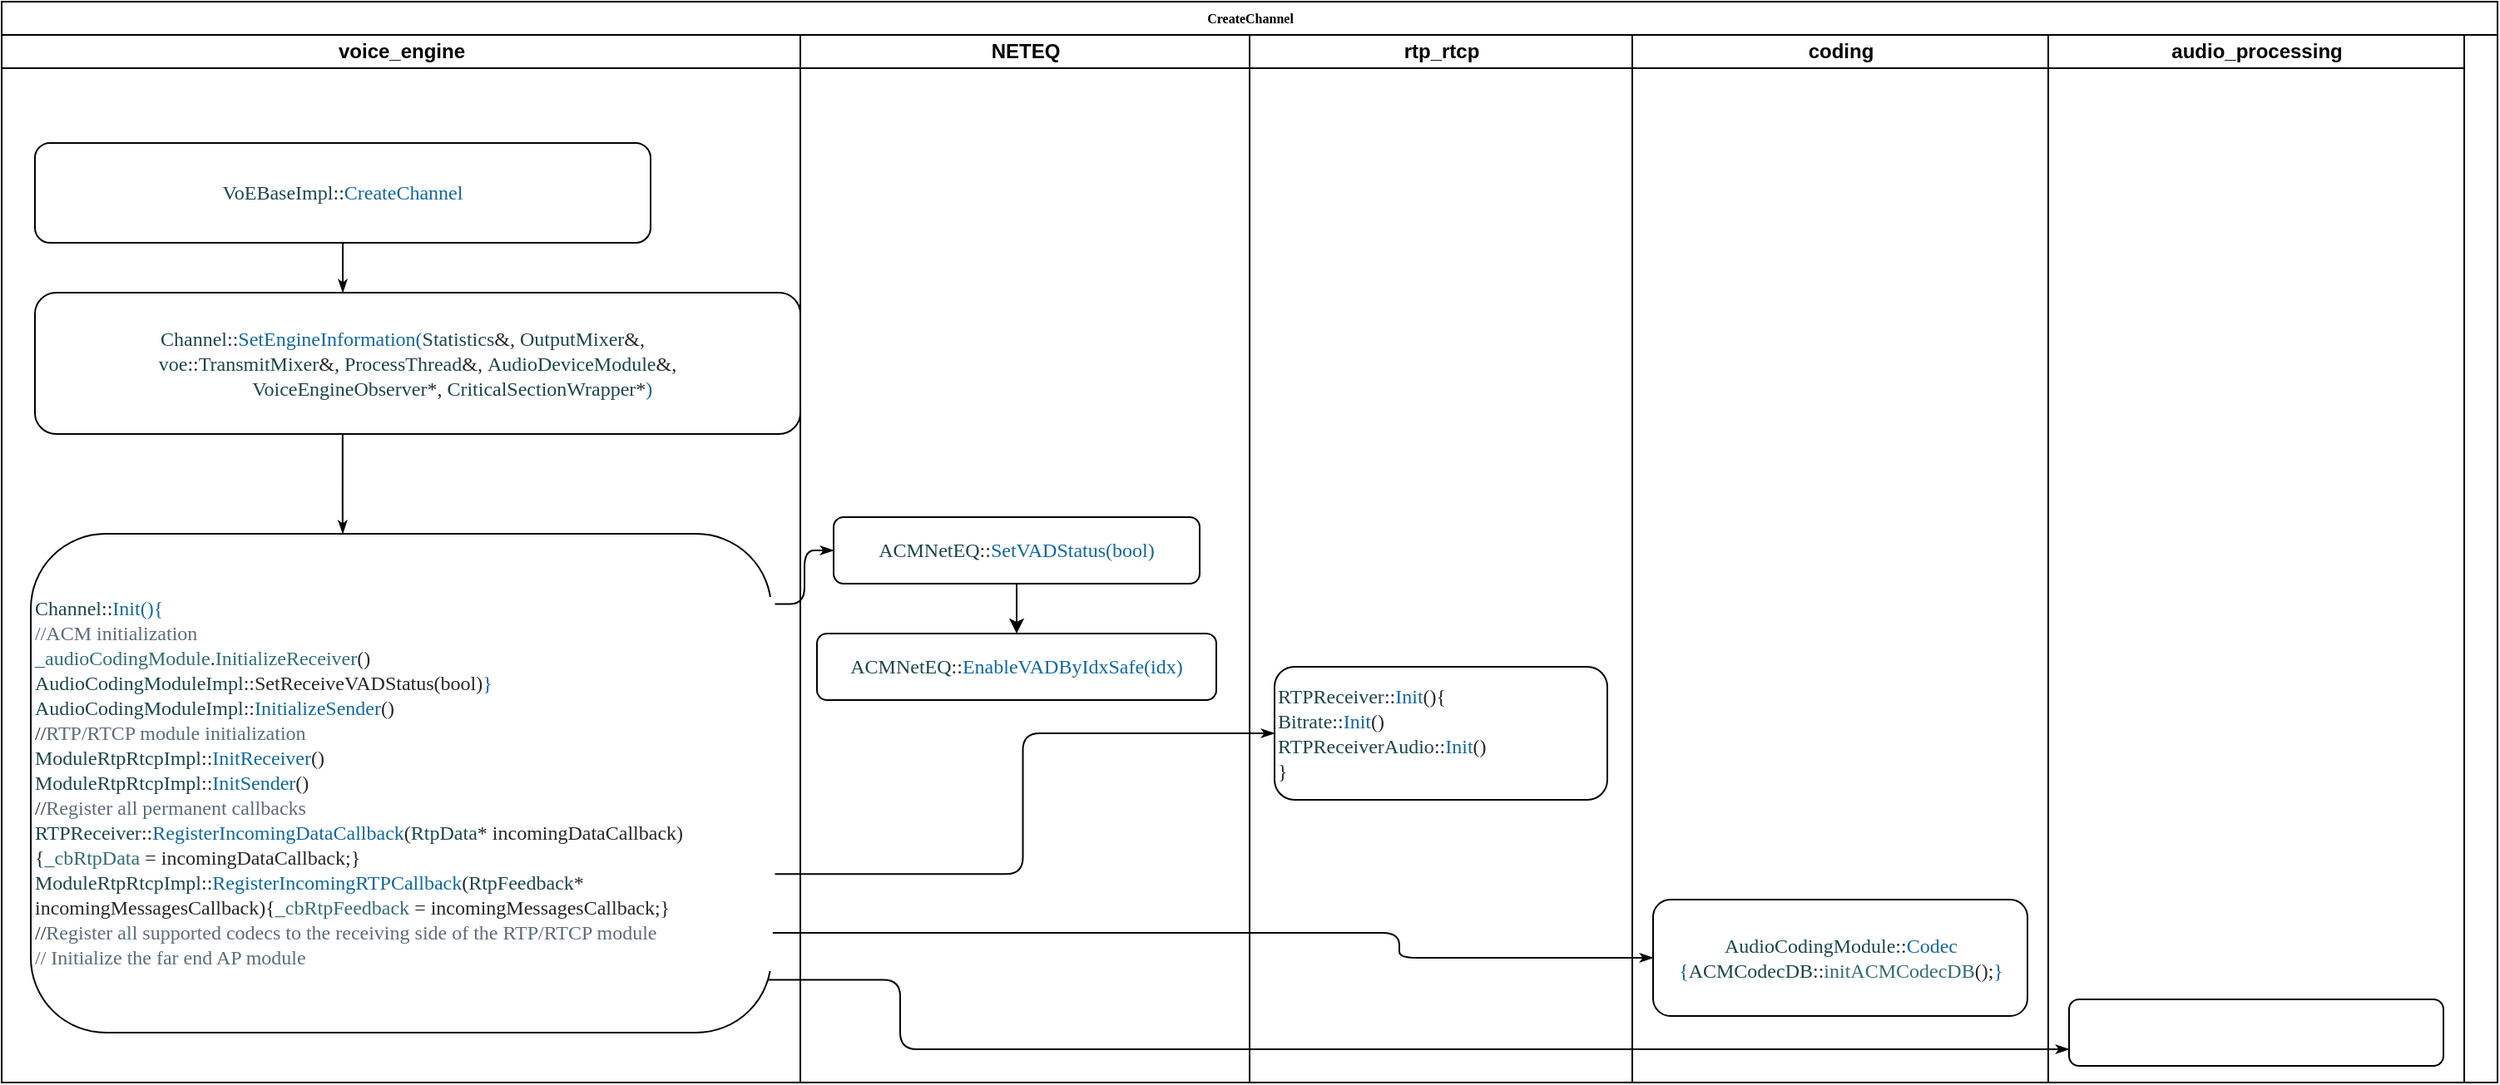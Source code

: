 <mxfile version="14.4.2" type="github">
  <diagram name="Page-1" id="74e2e168-ea6b-b213-b513-2b3c1d86103e">
    <mxGraphModel dx="1298" dy="731" grid="1" gridSize="10" guides="1" tooltips="1" connect="1" arrows="1" fold="1" page="1" pageScale="1" pageWidth="1100" pageHeight="850" background="#ffffff" math="0" shadow="0">
      <root>
        <mxCell id="0" />
        <mxCell id="1" parent="0" />
        <mxCell id="77e6c97f196da883-1" value="CreateChannel" style="swimlane;html=1;childLayout=stackLayout;startSize=20;rounded=0;shadow=0;labelBackgroundColor=none;strokeWidth=1;fontFamily=Verdana;fontSize=8;align=center;" parent="1" vertex="1">
          <mxGeometry x="70" y="40" width="1500" height="650" as="geometry" />
        </mxCell>
        <mxCell id="77e6c97f196da883-2" value="voice_engine" style="swimlane;html=1;startSize=20;" parent="77e6c97f196da883-1" vertex="1">
          <mxGeometry y="20" width="480" height="630" as="geometry" />
        </mxCell>
        <mxCell id="77e6c97f196da883-8" value="&lt;p class=&quot;p1&quot; style=&quot;margin: 0px ; font-stretch: normal ; font-size: 12px ; line-height: normal ; font-family: &amp;#34;menlo&amp;#34; ; color: rgb(15 , 104 , 160) ; background-color: rgb(255 , 255 , 255)&quot;&gt;&lt;span class=&quot;s1&quot; style=&quot;color: rgb(28 , 70 , 74)&quot;&gt;VoEBaseImpl&lt;/span&gt;&lt;span class=&quot;s2&quot; style=&quot;color: rgba(0 , 0 , 0 , 0.85)&quot;&gt;::&lt;/span&gt;CreateChannel&lt;/p&gt;" style="rounded=1;whiteSpace=wrap;html=1;shadow=0;labelBackgroundColor=none;strokeWidth=1;fontFamily=Verdana;fontSize=8;align=center;" parent="77e6c97f196da883-2" vertex="1">
          <mxGeometry x="20" y="65" width="370" height="60" as="geometry" />
        </mxCell>
        <mxCell id="77e6c97f196da883-9" value="&lt;p class=&quot;p1&quot; style=&quot;margin: 0px ; font-stretch: normal ; font-size: 12px ; line-height: normal ; font-family: &amp;#34;menlo&amp;#34; ; color: rgb(15 , 104 , 160) ; background-color: rgb(255 , 255 , 255)&quot;&gt;&lt;span class=&quot;s1&quot; style=&quot;color: rgb(28 , 70 , 74)&quot;&gt;Channel&lt;/span&gt;&lt;span class=&quot;s2&quot; style=&quot;color: rgba(0 , 0 , 0 , 0.85)&quot;&gt;::&lt;/span&gt;SetEngineInformation(&lt;span style=&quot;color: rgb(28 , 70 , 74)&quot;&gt;Statistics&lt;/span&gt;&lt;span class=&quot;s1&quot; style=&quot;color: rgba(0 , 0 , 0 , 0.85)&quot;&gt;&amp;amp;,&amp;nbsp;&lt;/span&gt;&lt;span style=&quot;color: rgb(28 , 70 , 74)&quot;&gt;OutputMixer&lt;/span&gt;&lt;span class=&quot;s1&quot; style=&quot;color: rgba(0 , 0 , 0 , 0.85)&quot;&gt;&amp;amp;,&amp;nbsp;&lt;/span&gt;&lt;span style=&quot;color: rgb(28 , 70 , 74)&quot;&gt;&amp;nbsp; &amp;nbsp; &amp;nbsp; &amp;nbsp;voe&lt;/span&gt;&lt;span class=&quot;s1&quot; style=&quot;color: rgba(0 , 0 , 0 , 0.85)&quot;&gt;::&lt;/span&gt;&lt;span style=&quot;color: rgb(28 , 70 , 74)&quot;&gt;TransmitMixer&lt;/span&gt;&lt;span class=&quot;s1&quot; style=&quot;color: rgba(0 , 0 , 0 , 0.85)&quot;&gt;&amp;amp;,&amp;nbsp;&lt;/span&gt;&lt;span style=&quot;color: rgb(28 , 70 , 74)&quot;&gt;ProcessThread&lt;/span&gt;&lt;span class=&quot;s1&quot; style=&quot;color: rgba(0 , 0 , 0 , 0.85)&quot;&gt;&amp;amp;,&amp;nbsp;&lt;/span&gt;&lt;span style=&quot;color: rgb(28 , 70 , 74)&quot;&gt;AudioDeviceModule&lt;/span&gt;&lt;span class=&quot;s1&quot; style=&quot;color: rgba(0 , 0 , 0 , 0.85)&quot;&gt;&amp;amp;,&amp;nbsp;&lt;/span&gt;&lt;/p&gt;&lt;p class=&quot;p1&quot; style=&quot;margin: 0px ; font-stretch: normal ; font-size: 12px ; line-height: normal ; font-family: &amp;#34;menlo&amp;#34; ; color: rgb(15 , 104 , 160) ; background-color: rgb(255 , 255 , 255)&quot;&gt;&lt;span style=&quot;color: rgb(28 , 70 , 74)&quot;&gt;&amp;nbsp; &amp;nbsp; &amp;nbsp; &amp;nbsp; &amp;nbsp; &amp;nbsp; &amp;nbsp; VoiceEngineObserver&lt;/span&gt;&lt;span class=&quot;s1&quot; style=&quot;color: rgba(0 , 0 , 0 , 0.85)&quot;&gt;*,&amp;nbsp;&lt;/span&gt;&lt;span style=&quot;color: rgb(28 , 70 , 74)&quot;&gt;CriticalSectionWrapper&lt;/span&gt;&lt;span class=&quot;s1&quot; style=&quot;color: rgba(0 , 0 , 0 , 0.85)&quot;&gt;*&lt;/span&gt;)&lt;/p&gt;" style="rounded=1;whiteSpace=wrap;html=1;shadow=0;labelBackgroundColor=none;strokeWidth=1;fontFamily=Verdana;fontSize=8;align=center;" parent="77e6c97f196da883-2" vertex="1">
          <mxGeometry x="20" y="155" width="460" height="85" as="geometry" />
        </mxCell>
        <mxCell id="77e6c97f196da883-10" value="&lt;p class=&quot;p1&quot; style=&quot;margin: 0px ; font-stretch: normal ; font-size: 12px ; line-height: normal ; font-family: &amp;#34;menlo&amp;#34; ; color: rgb(28 , 70 , 74) ; background-color: rgb(255 , 255 , 255)&quot;&gt;Channel&lt;span class=&quot;s1&quot; style=&quot;color: rgba(0 , 0 , 0 , 0.85)&quot;&gt;::&lt;/span&gt;&lt;span class=&quot;s2&quot; style=&quot;color: rgb(15 , 104 , 160)&quot;&gt;Init(){&lt;/span&gt;&lt;/p&gt;&lt;p class=&quot;p1&quot; style=&quot;margin: 0px ; font-stretch: normal ; font-size: 12px ; line-height: normal ; font-family: &amp;#34;menlo&amp;#34; ; color: rgb(28 , 70 , 74) ; background-color: rgb(255 , 255 , 255)&quot;&gt;&lt;span class=&quot;s2&quot; style=&quot;color: rgb(15 , 104 , 160)&quot;&gt;&lt;/span&gt;&lt;/p&gt;&lt;p class=&quot;p1&quot; style=&quot;margin: 0px ; font-stretch: normal ; font-size: 12px ; line-height: normal ; font-family: &amp;#34;menlo&amp;#34; ; color: rgb(93 , 108 , 121) ; background-color: rgb(255 , 255 , 255)&quot;&gt;//ACM initialization&lt;/p&gt;&lt;p class=&quot;p1&quot; style=&quot;margin: 0px ; font-stretch: normal ; font-size: 12px ; line-height: normal ; font-family: &amp;#34;menlo&amp;#34; ; color: rgb(50 , 109 , 116) ; background-color: rgb(255 , 255 , 255)&quot;&gt;_audioCodingModule&lt;span class=&quot;s1&quot; style=&quot;color: rgba(0 , 0 , 0 , 0.85)&quot;&gt;.&lt;/span&gt;InitializeReceiver&lt;span class=&quot;s1&quot; style=&quot;color: rgba(0 , 0 , 0 , 0.85)&quot;&gt;()&lt;/span&gt;&lt;/p&gt;&lt;p class=&quot;p1&quot; style=&quot;margin: 0px ; font-stretch: normal ; font-size: 12px ; line-height: normal ; font-family: &amp;#34;menlo&amp;#34; ; color: rgb(50 , 109 , 116) ; background-color: rgb(255 , 255 , 255)&quot;&gt;&lt;span class=&quot;s1&quot; style=&quot;color: rgba(0 , 0 , 0 , 0.85)&quot;&gt;&lt;/span&gt;&lt;/p&gt;&lt;p class=&quot;p1&quot; style=&quot;margin: 0px ; font-stretch: normal ; font-size: 12px ; line-height: normal ; font-family: &amp;#34;menlo&amp;#34; ; color: rgb(28 , 70 , 74) ; background-color: rgb(255 , 255 , 255)&quot;&gt;AudioCodingModuleImpl&lt;span class=&quot;s1&quot; style=&quot;color: rgba(0 , 0 , 0 , 0.85)&quot;&gt;::SetReceiveVADStatus(bool)&lt;/span&gt;&lt;span style=&quot;color: rgb(15 , 104 , 160)&quot;&gt;}&lt;/span&gt;&lt;/p&gt;&lt;p class=&quot;p1&quot; style=&quot;margin: 0px ; font-stretch: normal ; font-size: 12px ; line-height: normal ; font-family: &amp;#34;menlo&amp;#34; ; color: rgb(28 , 70 , 74) ; background-color: rgb(255 , 255 , 255)&quot;&gt;AudioCodingModuleImpl&lt;span class=&quot;s1&quot; style=&quot;color: rgba(0 , 0 , 0 , 0.85)&quot;&gt;::&lt;/span&gt;&lt;span class=&quot;s2&quot; style=&quot;color: rgb(15 , 104 , 160)&quot;&gt;InitializeSender&lt;/span&gt;&lt;span class=&quot;s1&quot; style=&quot;color: rgba(0 , 0 , 0 , 0.85)&quot;&gt;()&lt;/span&gt;&lt;/p&gt;&lt;p class=&quot;p1&quot; style=&quot;margin: 0px ; font-stretch: normal ; font-size: 12px ; line-height: normal ; font-family: &amp;#34;menlo&amp;#34; ; color: rgb(28 , 70 , 74) ; background-color: rgb(255 , 255 , 255)&quot;&gt;&lt;span class=&quot;s1&quot; style=&quot;color: rgba(0 , 0 , 0 , 0.85)&quot;&gt;//&lt;/span&gt;&lt;span style=&quot;color: rgb(93 , 108 , 121) ; font-family: &amp;#34;menlo&amp;#34;&quot;&gt;RTP/RTCP module initialization&lt;/span&gt;&lt;/p&gt;&lt;p class=&quot;p1&quot; style=&quot;margin: 0px ; font-stretch: normal ; font-size: 12px ; line-height: normal ; font-family: &amp;#34;menlo&amp;#34; ; color: rgb(28 , 70 , 74) ; background-color: rgb(255 , 255 , 255)&quot;&gt;ModuleRtpRtcpImpl&lt;span class=&quot;s1&quot; style=&quot;color: rgba(0 , 0 , 0 , 0.85)&quot;&gt;::&lt;/span&gt;&lt;span class=&quot;s2&quot; style=&quot;color: rgb(15 , 104 , 160)&quot;&gt;InitReceiver&lt;/span&gt;&lt;span class=&quot;s1&quot; style=&quot;color: rgba(0 , 0 , 0 , 0.85)&quot;&gt;()&lt;/span&gt;&lt;/p&gt;&lt;p class=&quot;p1&quot; style=&quot;margin: 0px ; font-stretch: normal ; font-size: 12px ; line-height: normal ; font-family: &amp;#34;menlo&amp;#34; ; color: rgb(28 , 70 , 74) ; background-color: rgb(255 , 255 , 255)&quot;&gt;&lt;span class=&quot;s1&quot; style=&quot;color: rgba(0 , 0 , 0 , 0.85)&quot;&gt;&lt;/span&gt;&lt;/p&gt;&lt;p class=&quot;p1&quot; style=&quot;margin: 0px ; font-stretch: normal ; font-size: 12px ; line-height: normal ; font-family: &amp;#34;menlo&amp;#34; ; color: rgb(28 , 70 , 74) ; background-color: rgb(255 , 255 , 255)&quot;&gt;ModuleRtpRtcpImpl&lt;span class=&quot;s1&quot; style=&quot;color: rgba(0 , 0 , 0 , 0.85)&quot;&gt;::&lt;/span&gt;&lt;span class=&quot;s2&quot; style=&quot;color: rgb(15 , 104 , 160)&quot;&gt;InitSender&lt;/span&gt;&lt;span class=&quot;s1&quot; style=&quot;color: rgba(0 , 0 , 0 , 0.85)&quot;&gt;()&lt;/span&gt;&lt;/p&gt;&lt;p class=&quot;p1&quot; style=&quot;margin: 0px ; font-stretch: normal ; font-size: 12px ; line-height: normal ; font-family: &amp;#34;menlo&amp;#34; ; color: rgb(28 , 70 , 74) ; background-color: rgb(255 , 255 , 255)&quot;&gt;&lt;span class=&quot;s1&quot; style=&quot;color: rgba(0 , 0 , 0 , 0.85)&quot;&gt;//&lt;/span&gt;&lt;span style=&quot;color: rgb(93 , 108 , 121) ; font-family: &amp;#34;menlo&amp;#34;&quot;&gt;Register all permanent callbacks&lt;/span&gt;&lt;/p&gt;&lt;p class=&quot;p1&quot; style=&quot;margin: 0px ; font-stretch: normal ; font-size: 12px ; line-height: normal ; font-family: &amp;#34;menlo&amp;#34; ; color: rgb(15 , 104 , 160) ; background-color: rgb(255 , 255 , 255)&quot;&gt;&lt;span class=&quot;s1&quot; style=&quot;color: rgb(28 , 70 , 74)&quot;&gt;RTPReceiver&lt;/span&gt;&lt;span class=&quot;s2&quot; style=&quot;color: rgba(0 , 0 , 0 , 0.85)&quot;&gt;::&lt;/span&gt;RegisterIncomingDataCallback&lt;span class=&quot;s2&quot; style=&quot;color: rgba(0 , 0 , 0 , 0.85)&quot;&gt;(&lt;/span&gt;&lt;span class=&quot;s1&quot; style=&quot;color: rgb(28 , 70 , 74)&quot;&gt;RtpData&lt;/span&gt;&lt;span class=&quot;s2&quot; style=&quot;color: rgba(0 , 0 , 0 , 0.85)&quot;&gt;* incomingDataCallback){&lt;/span&gt;&lt;span class=&quot;s1&quot; style=&quot;color: rgb(50 , 109 , 116)&quot;&gt;_cbRtpData&lt;/span&gt;&lt;span style=&quot;color: rgba(0 , 0 , 0 , 0.85)&quot;&gt; = incomingDataCallback;&lt;/span&gt;&lt;span style=&quot;color: rgba(0 , 0 , 0 , 0.85)&quot;&gt;}&lt;/span&gt;&lt;/p&gt;&lt;p class=&quot;p1&quot; style=&quot;margin: 0px ; font-stretch: normal ; font-size: 12px ; line-height: normal ; font-family: &amp;#34;menlo&amp;#34; ; color: rgba(0 , 0 , 0 , 0.85) ; background-color: rgb(255 , 255 , 255)&quot;&gt;&lt;span class=&quot;s1&quot; style=&quot;color: rgb(28 , 70 , 74)&quot;&gt;ModuleRtpRtcpImpl&lt;/span&gt;::&lt;span class=&quot;s2&quot; style=&quot;color: rgb(15 , 104 , 160)&quot;&gt;RegisterIncomingRTPCallback&lt;/span&gt;(&lt;span class=&quot;s1&quot; style=&quot;color: rgb(28 , 70 , 74)&quot;&gt;RtpFeedback&lt;/span&gt;* incomingMessagesCallback){&lt;span class=&quot;s1&quot; style=&quot;color: rgb(50 , 109 , 116)&quot;&gt;_cbRtpFeedback&lt;/span&gt; = incomingMessagesCallback;}&lt;/p&gt;&lt;p class=&quot;p1&quot; style=&quot;margin: 0px ; font-stretch: normal ; font-size: 12px ; line-height: normal ; font-family: &amp;#34;menlo&amp;#34; ; color: rgba(0 , 0 , 0 , 0.85) ; background-color: rgb(255 , 255 , 255)&quot;&gt;//&lt;span style=&quot;color: rgb(93 , 108 , 121) ; font-family: &amp;#34;menlo&amp;#34;&quot;&gt;Register all supported codecs to the receiving side of the&amp;nbsp;&lt;/span&gt;&lt;span style=&quot;color: rgb(93 , 108 , 121) ; font-family: &amp;#34;menlo&amp;#34;&quot;&gt;RTP/RTCP module&lt;/span&gt;&lt;/p&gt;&lt;p class=&quot;p1&quot; style=&quot;margin: 0px ; font-stretch: normal ; font-size: 12px ; line-height: normal ; font-family: &amp;#34;menlo&amp;#34; ; color: rgb(93 , 108 , 121) ; background-color: rgb(255 , 255 , 255)&quot;&gt;// Initialize the far end AP module&lt;/p&gt;" style="rounded=1;whiteSpace=wrap;html=1;shadow=0;labelBackgroundColor=none;strokeWidth=1;fontFamily=Verdana;fontSize=8;align=left;" parent="77e6c97f196da883-2" vertex="1">
          <mxGeometry x="17.5" y="300" width="445" height="300" as="geometry" />
        </mxCell>
        <mxCell id="77e6c97f196da883-27" style="edgeStyle=orthogonalEdgeStyle;rounded=1;html=1;labelBackgroundColor=none;startArrow=none;startFill=0;startSize=5;endArrow=classicThin;endFill=1;endSize=5;jettySize=auto;orthogonalLoop=1;strokeWidth=1;fontFamily=Verdana;fontSize=8;exitX=0.5;exitY=1;exitDx=0;exitDy=0;" parent="77e6c97f196da883-2" source="77e6c97f196da883-8" target="77e6c97f196da883-9" edge="1">
          <mxGeometry relative="1" as="geometry">
            <Array as="points">
              <mxPoint x="205" y="125" />
              <mxPoint x="205" y="125" />
            </Array>
          </mxGeometry>
        </mxCell>
        <mxCell id="107ba76e4e335f99-5" style="edgeStyle=orthogonalEdgeStyle;rounded=1;html=1;labelBackgroundColor=none;startArrow=none;startFill=0;startSize=5;endArrow=classicThin;endFill=1;endSize=5;jettySize=auto;orthogonalLoop=1;strokeWidth=1;fontFamily=Verdana;fontSize=8;exitX=0.402;exitY=1;exitDx=0;exitDy=0;exitPerimeter=0;" parent="77e6c97f196da883-2" source="77e6c97f196da883-9" edge="1">
          <mxGeometry relative="1" as="geometry">
            <Array as="points">
              <mxPoint x="205" y="290" />
              <mxPoint x="205" y="290" />
            </Array>
            <mxPoint x="205" y="300" as="targetPoint" />
          </mxGeometry>
        </mxCell>
        <mxCell id="77e6c97f196da883-33" style="edgeStyle=orthogonalEdgeStyle;rounded=1;html=1;labelBackgroundColor=none;startArrow=none;startFill=0;startSize=5;endArrow=classicThin;endFill=1;endSize=5;jettySize=auto;orthogonalLoop=1;strokeWidth=1;fontFamily=Verdana;fontSize=8;exitX=1.005;exitY=0.141;exitDx=0;exitDy=0;exitPerimeter=0;" parent="77e6c97f196da883-1" source="77e6c97f196da883-10" target="77e6c97f196da883-15" edge="1">
          <mxGeometry relative="1" as="geometry">
            <mxPoint x="420" y="360" as="sourcePoint" />
          </mxGeometry>
        </mxCell>
        <mxCell id="77e6c97f196da883-39" style="edgeStyle=orthogonalEdgeStyle;rounded=1;html=1;labelBackgroundColor=none;startArrow=none;startFill=0;startSize=5;endArrow=classicThin;endFill=1;endSize=5;jettySize=auto;orthogonalLoop=1;strokeWidth=1;fontFamily=Verdana;fontSize=8;exitX=1.002;exitY=0.8;exitDx=0;exitDy=0;exitPerimeter=0;entryX=0;entryY=0.5;entryDx=0;entryDy=0;" parent="77e6c97f196da883-1" source="77e6c97f196da883-10" target="77e6c97f196da883-19" edge="1">
          <mxGeometry relative="1" as="geometry">
            <mxPoint x="1100" y="690" as="sourcePoint" />
            <Array as="points">
              <mxPoint x="840" y="560" />
              <mxPoint x="840" y="575" />
            </Array>
          </mxGeometry>
        </mxCell>
        <mxCell id="77e6c97f196da883-3" value="NETEQ" style="swimlane;html=1;startSize=20;" parent="77e6c97f196da883-1" vertex="1">
          <mxGeometry x="480" y="20" width="270" height="630" as="geometry" />
        </mxCell>
        <mxCell id="77e6c97f196da883-15" value="&lt;p class=&quot;p1&quot; style=&quot;margin: 0px ; font-stretch: normal ; font-size: 12px ; line-height: normal ; font-family: &amp;#34;menlo&amp;#34; ; color: rgb(15 , 104 , 160) ; background-color: rgb(255 , 255 , 255)&quot;&gt;&lt;span class=&quot;s1&quot; style=&quot;color: rgb(28 , 70 , 74)&quot;&gt;ACMNetEQ&lt;/span&gt;&lt;span class=&quot;s2&quot; style=&quot;color: rgba(0 , 0 , 0 , 0.85)&quot;&gt;::&lt;/span&gt;SetVADStatus(bool)&lt;/p&gt;" style="rounded=1;whiteSpace=wrap;html=1;shadow=0;labelBackgroundColor=none;strokeWidth=1;fontFamily=Verdana;fontSize=8;align=center;" parent="77e6c97f196da883-3" vertex="1">
          <mxGeometry x="20" y="290" width="220" height="40" as="geometry" />
        </mxCell>
        <mxCell id="TNquvcSm8Xy5EXfFVT4R-1" value="&lt;p class=&quot;p1&quot; style=&quot;margin: 0px ; font-stretch: normal ; font-size: 12px ; line-height: normal ; font-family: &amp;#34;menlo&amp;#34; ; color: rgb(15 , 104 , 160) ; background-color: rgb(255 , 255 , 255)&quot;&gt;&lt;span class=&quot;s1&quot; style=&quot;color: rgb(28 , 70 , 74)&quot;&gt;ACMNetEQ&lt;/span&gt;&lt;span class=&quot;s2&quot; style=&quot;color: rgba(0 , 0 , 0 , 0.85)&quot;&gt;::&lt;/span&gt;EnableVADByIdxSafe(idx)&lt;/p&gt;" style="whiteSpace=wrap;html=1;rounded=1;shadow=0;fontFamily=Verdana;fontSize=8;strokeWidth=1;" vertex="1" parent="77e6c97f196da883-3">
          <mxGeometry x="10" y="360" width="240" height="40" as="geometry" />
        </mxCell>
        <mxCell id="TNquvcSm8Xy5EXfFVT4R-2" value="" style="edgeStyle=orthogonalEdgeStyle;rounded=0;orthogonalLoop=1;jettySize=auto;html=1;" edge="1" parent="77e6c97f196da883-3" source="77e6c97f196da883-15" target="TNquvcSm8Xy5EXfFVT4R-1">
          <mxGeometry relative="1" as="geometry" />
        </mxCell>
        <mxCell id="77e6c97f196da883-4" value="rtp_rtcp" style="swimlane;html=1;startSize=20;" parent="77e6c97f196da883-1" vertex="1">
          <mxGeometry x="750" y="20" width="230" height="630" as="geometry" />
        </mxCell>
        <mxCell id="77e6c97f196da883-14" value="&lt;p class=&quot;p1&quot; style=&quot;margin: 0px ; font-stretch: normal ; font-size: 12px ; line-height: normal ; font-family: &amp;#34;menlo&amp;#34; ; color: rgb(28 , 70 , 74) ; background-color: rgb(255 , 255 , 255)&quot;&gt;RTPReceiver&lt;span class=&quot;s1&quot; style=&quot;color: rgba(0 , 0 , 0 , 0.85)&quot;&gt;::&lt;/span&gt;&lt;span class=&quot;s2&quot; style=&quot;color: rgb(15 , 104 , 160)&quot;&gt;Init&lt;/span&gt;&lt;span class=&quot;s1&quot; style=&quot;color: rgba(0 , 0 , 0 , 0.85)&quot;&gt;(){&lt;/span&gt;&lt;/p&gt;&lt;p class=&quot;p1&quot; style=&quot;margin: 0px ; font-stretch: normal ; font-size: 12px ; line-height: normal ; font-family: &amp;#34;menlo&amp;#34; ; color: rgb(28 , 70 , 74) ; background-color: rgb(255 , 255 , 255)&quot;&gt;&lt;span class=&quot;s1&quot; style=&quot;color: rgba(0 , 0 , 0 , 0.85)&quot;&gt;&lt;/span&gt;&lt;/p&gt;&lt;p class=&quot;p1&quot; style=&quot;margin: 0px ; font-stretch: normal ; font-size: 12px ; line-height: normal ; font-family: &amp;#34;menlo&amp;#34; ; color: rgb(28 , 70 , 74) ; background-color: rgb(255 , 255 , 255)&quot;&gt;Bitrate&lt;span class=&quot;s1&quot; style=&quot;color: rgba(0 , 0 , 0 , 0.85)&quot;&gt;::&lt;/span&gt;&lt;span class=&quot;s2&quot; style=&quot;color: rgb(15 , 104 , 160)&quot;&gt;Init&lt;/span&gt;&lt;span class=&quot;s1&quot; style=&quot;color: rgba(0 , 0 , 0 , 0.85)&quot;&gt;()&lt;/span&gt;&lt;/p&gt;&lt;p class=&quot;p1&quot; style=&quot;margin: 0px ; font-stretch: normal ; font-size: 12px ; line-height: normal ; font-family: &amp;#34;menlo&amp;#34; ; color: rgb(28 , 70 , 74) ; background-color: rgb(255 , 255 , 255)&quot;&gt;&lt;span class=&quot;s1&quot; style=&quot;color: rgba(0 , 0 , 0 , 0.85)&quot;&gt;&lt;/span&gt;&lt;/p&gt;&lt;p class=&quot;p1&quot; style=&quot;margin: 0px ; font-stretch: normal ; font-size: 12px ; line-height: normal ; font-family: &amp;#34;menlo&amp;#34; ; color: rgb(28 , 70 , 74) ; background-color: rgb(255 , 255 , 255)&quot;&gt;RTPReceiverAudio&lt;span class=&quot;s1&quot; style=&quot;color: rgba(0 , 0 , 0 , 0.85)&quot;&gt;::&lt;/span&gt;&lt;span class=&quot;s2&quot; style=&quot;color: rgb(15 , 104 , 160)&quot;&gt;Init&lt;/span&gt;&lt;span class=&quot;s1&quot; style=&quot;color: rgba(0 , 0 , 0 , 0.85)&quot;&gt;()&lt;/span&gt;&lt;/p&gt;&lt;p class=&quot;p1&quot; style=&quot;margin: 0px ; font-stretch: normal ; font-size: 12px ; line-height: normal ; font-family: &amp;#34;menlo&amp;#34; ; color: rgb(28 , 70 , 74) ; background-color: rgb(255 , 255 , 255)&quot;&gt;&lt;span class=&quot;s1&quot; style=&quot;color: rgba(0 , 0 , 0 , 0.85)&quot;&gt;}&lt;/span&gt;&lt;/p&gt;" style="rounded=1;whiteSpace=wrap;html=1;shadow=0;labelBackgroundColor=none;strokeWidth=1;fontFamily=Verdana;fontSize=8;align=left;" parent="77e6c97f196da883-4" vertex="1">
          <mxGeometry x="15" y="380" width="200" height="80" as="geometry" />
        </mxCell>
        <mxCell id="77e6c97f196da883-5" value="coding" style="swimlane;html=1;startSize=20;" parent="77e6c97f196da883-1" vertex="1">
          <mxGeometry x="980" y="20" width="250" height="630" as="geometry" />
        </mxCell>
        <mxCell id="77e6c97f196da883-19" value="&lt;p class=&quot;p1&quot; style=&quot;margin: 0px ; font-stretch: normal ; font-size: 12px ; line-height: normal ; font-family: &amp;#34;menlo&amp;#34; ; color: rgb(28 , 70 , 74) ; background-color: rgb(255 , 255 , 255)&quot;&gt;AudioCodingModule&lt;span class=&quot;s1&quot; style=&quot;color: rgba(0 , 0 , 0 , 0.85)&quot;&gt;::&lt;/span&gt;&lt;span class=&quot;s2&quot; style=&quot;color: rgb(15 , 104 , 160)&quot;&gt;Codec&lt;/span&gt;&lt;/p&gt;&lt;p class=&quot;p1&quot; style=&quot;margin: 0px ; font-stretch: normal ; font-size: 12px ; line-height: normal ; font-family: &amp;#34;menlo&amp;#34; ; color: rgb(28 , 70 , 74) ; background-color: rgb(255 , 255 , 255)&quot;&gt;&lt;span class=&quot;s2&quot; style=&quot;color: rgb(15 , 104 , 160)&quot;&gt;{&lt;/span&gt;&lt;span class=&quot;s1&quot; style=&quot;font-family: &amp;#34;menlo&amp;#34;&quot;&gt;ACMCodecDB&lt;/span&gt;&lt;span class=&quot;s2&quot; style=&quot;font-family: &amp;#34;menlo&amp;#34; ; color: rgba(0 , 0 , 0 , 0.85)&quot;&gt;::&lt;/span&gt;&lt;span style=&quot;color: rgb(50 , 109 , 116) ; font-family: &amp;#34;menlo&amp;#34;&quot;&gt;initACMCodecDB&lt;/span&gt;&lt;span class=&quot;s2&quot; style=&quot;font-family: &amp;#34;menlo&amp;#34; ; color: rgba(0 , 0 , 0 , 0.85)&quot;&gt;();&lt;/span&gt;&lt;span style=&quot;color: rgb(15 , 104 , 160)&quot;&gt;}&lt;/span&gt;&lt;/p&gt;" style="rounded=1;whiteSpace=wrap;html=1;shadow=0;labelBackgroundColor=none;strokeWidth=1;fontFamily=Verdana;fontSize=8;align=center;" parent="77e6c97f196da883-5" vertex="1">
          <mxGeometry x="12.5" y="520" width="225" height="70" as="geometry" />
        </mxCell>
        <mxCell id="77e6c97f196da883-35" style="edgeStyle=orthogonalEdgeStyle;rounded=1;html=1;labelBackgroundColor=none;startArrow=none;startFill=0;startSize=5;endArrow=classicThin;endFill=1;endSize=5;jettySize=auto;orthogonalLoop=1;strokeWidth=1;fontFamily=Verdana;fontSize=8;exitX=1.005;exitY=0.682;exitDx=0;exitDy=0;exitPerimeter=0;entryX=0;entryY=0.5;entryDx=0;entryDy=0;" parent="77e6c97f196da883-1" source="77e6c97f196da883-10" target="77e6c97f196da883-14" edge="1">
          <mxGeometry relative="1" as="geometry">
            <mxPoint x="1110" y="400" as="sourcePoint" />
          </mxGeometry>
        </mxCell>
        <mxCell id="TNquvcSm8Xy5EXfFVT4R-4" value="audio_processing" style="swimlane;html=1;startSize=20;" vertex="1" parent="77e6c97f196da883-1">
          <mxGeometry x="1230" y="20" width="250" height="630" as="geometry" />
        </mxCell>
        <mxCell id="TNquvcSm8Xy5EXfFVT4R-5" value="&lt;p class=&quot;p1&quot; style=&quot;margin: 0px ; font-stretch: normal ; font-size: 12px ; line-height: normal ; font-family: &amp;#34;menlo&amp;#34; ; color: rgb(28 , 70 , 74) ; background-color: rgb(255 , 255 , 255)&quot;&gt;&lt;br&gt;&lt;/p&gt;" style="rounded=1;whiteSpace=wrap;html=1;shadow=0;labelBackgroundColor=none;strokeWidth=1;fontFamily=Verdana;fontSize=8;align=center;" vertex="1" parent="TNquvcSm8Xy5EXfFVT4R-4">
          <mxGeometry x="12.5" y="580" width="225" height="40" as="geometry" />
        </mxCell>
        <mxCell id="TNquvcSm8Xy5EXfFVT4R-6" style="edgeStyle=orthogonalEdgeStyle;rounded=1;html=1;labelBackgroundColor=none;startArrow=none;startFill=0;startSize=5;endArrow=classicThin;endFill=1;endSize=5;jettySize=auto;orthogonalLoop=1;strokeWidth=1;fontFamily=Verdana;fontSize=8;exitX=0.996;exitY=0.894;exitDx=0;exitDy=0;exitPerimeter=0;entryX=0;entryY=0.75;entryDx=0;entryDy=0;" edge="1" parent="77e6c97f196da883-1" source="77e6c97f196da883-10" target="TNquvcSm8Xy5EXfFVT4R-5">
          <mxGeometry relative="1" as="geometry">
            <mxPoint x="470.89" y="578" as="sourcePoint" />
            <mxPoint x="1002.5" y="585" as="targetPoint" />
            <Array as="points">
              <mxPoint x="540" y="588" />
              <mxPoint x="540" y="630" />
            </Array>
          </mxGeometry>
        </mxCell>
      </root>
    </mxGraphModel>
  </diagram>
</mxfile>
